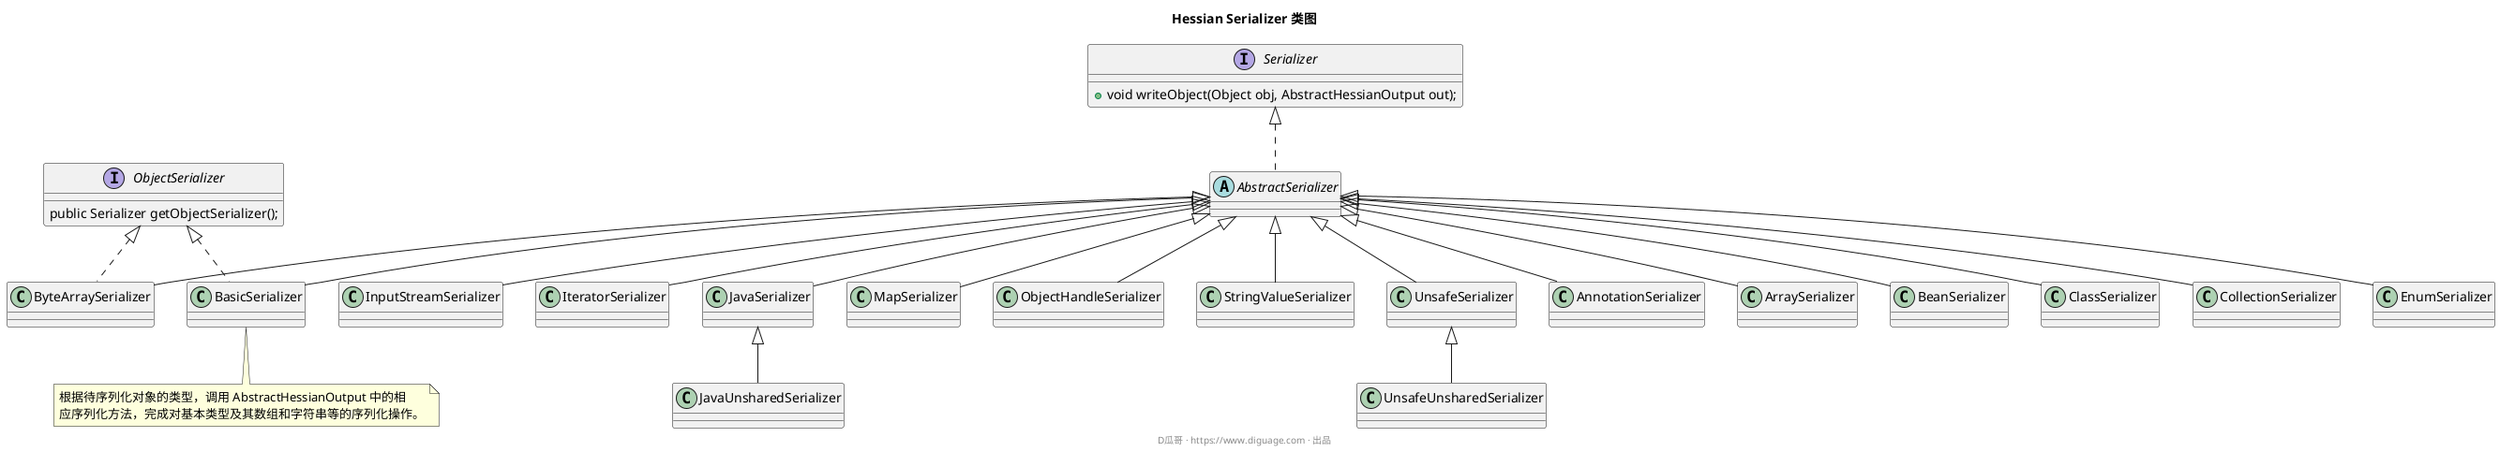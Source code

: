 @startuml
title **Hessian Serializer 类图**

interface Serializer {
  + void writeObject(Object obj, AbstractHessianOutput out);
}

interface ObjectSerializer {
  public Serializer getObjectSerializer();
}

abstract class AbstractSerializer implements Serializer

class AnnotationSerializer extends AbstractSerializer

class ArraySerializer extends AbstractSerializer

class BasicSerializer extends AbstractSerializer implements ObjectSerializer
note bottom of BasicSerializer : 根据待序列化对象的类型，调用 AbstractHessianOutput 中的相\n应序列化方法，完成对基本类型及其数组和字符串等的序列化操作。

class ByteArraySerializer extends AbstractSerializer implements ObjectSerializer

class BeanSerializer extends AbstractSerializer

'class CalendarSerializer extends AbstractSerializer

class ClassSerializer extends AbstractSerializer

class CollectionSerializer extends AbstractSerializer

'class EnumerationSerializer extends AbstractSerializer

class EnumSerializer extends AbstractSerializer

'class InetAddressSerializer extends AbstractSerializer

class InputStreamSerializer extends AbstractSerializer

class IteratorSerializer extends AbstractSerializer

class JavaSerializer extends AbstractSerializer

class JavaUnsharedSerializer extends JavaSerializer

'class LocaleSerializer extends AbstractSerializer

class MapSerializer extends AbstractSerializer

class ObjectHandleSerializer extends AbstractSerializer

'class RemoteSerializer extends AbstractSerializer

'class SqlDateSerializer extends AbstractSerializer

class StringValueSerializer extends AbstractSerializer

class UnsafeSerializer extends AbstractSerializer

class UnsafeUnsharedSerializer extends UnsafeSerializer

footer D瓜哥 · https://www.diguage.com · 出品
@enduml
